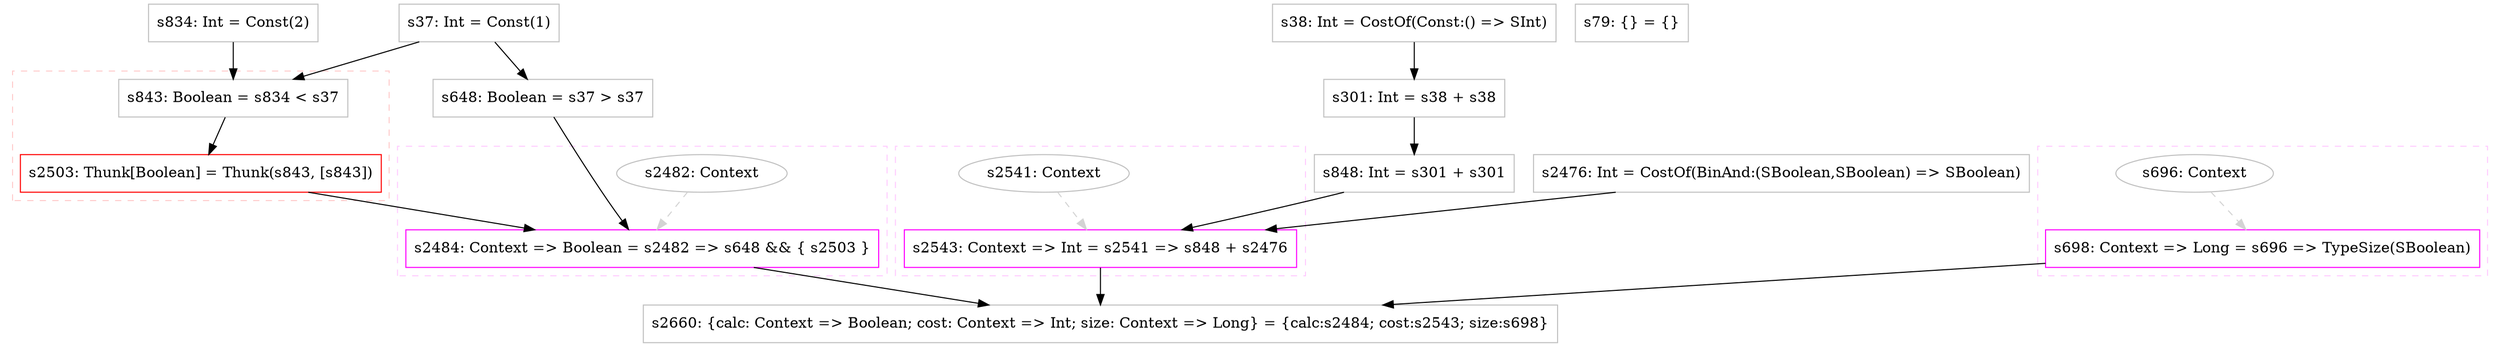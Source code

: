 digraph "and" {
concentrate=true
node [style=filled, fillcolor=orangered]

"s37" [
label="s37: Int = Const(1)"
shape=box, color=gray, tooltip="s37:Int", style=filled, fillcolor=white
]
"s648" [
label="s648: Boolean = s37 > s37"
shape=box, color=gray, tooltip="s648:Boolean", style=filled, fillcolor=white
]
"s834" [
label="s834: Int = Const(2)"
shape=box, color=gray, tooltip="s834:Int", style=filled, fillcolor=white
]
subgraph cluster_s2503 {
style=dashed; color="#FFCCCC"
"s2503" [
label="s2503: Thunk[Boolean] = Thunk(s843, [s843])"
shape=box, color=red, tooltip="s2503:Thunk[Boolean]", style=filled, fillcolor=white
]
"s843" [
label="s843: Boolean = s834 < s37"
shape=box, color=gray, tooltip="s843:Boolean", style=filled, fillcolor=white
]
{rank=sink; s2503}
}
subgraph cluster_s2484 {
style=dashed; color="#FFCCFF"
"s2482" [
label="s2482: Context"
shape=oval, color=gray, tooltip="s2482:Context", style=filled, fillcolor=white
]
"s2484" [
label="s2484: Context => Boolean = s2482 => s648 && { s2503 }"
shape=box, color=magenta, tooltip="s2484:Context => Boolean", style=filled, fillcolor=white
]
{rank=source; s2482}
{rank=sink; s2484}
}
"s38" [
label="s38: Int = CostOf(Const:() => SInt)"
shape=box, color=gray, tooltip="s38:Int", style=filled, fillcolor=white
]
"s301" [
label="s301: Int = s38 + s38"
shape=box, color=gray, tooltip="s301:Int", style=filled, fillcolor=white
]
"s848" [
label="s848: Int = s301 + s301"
shape=box, color=gray, tooltip="s848:Int", style=filled, fillcolor=white
]
"s2476" [
label="s2476: Int = CostOf(BinAnd:(SBoolean,SBoolean) => SBoolean)"
shape=box, color=gray, tooltip="s2476:Int", style=filled, fillcolor=white
]
subgraph cluster_s2543 {
style=dashed; color="#FFCCFF"
"s2541" [
label="s2541: Context"
shape=oval, color=gray, tooltip="s2541:Context", style=filled, fillcolor=white
]
"s2543" [
label="s2543: Context => Int = s2541 => s848 + s2476"
shape=box, color=magenta, tooltip="s2543:Context => Int", style=filled, fillcolor=white
]
{rank=source; s2541}
{rank=sink; s2543}
}
subgraph cluster_s698 {
style=dashed; color="#FFCCFF"
"s696" [
label="s696: Context"
shape=oval, color=gray, tooltip="s696:Context", style=filled, fillcolor=white
]
"s698" [
label="s698: Context => Long = s696 => TypeSize(SBoolean)"
shape=box, color=magenta, tooltip="s698:Context => Long", style=filled, fillcolor=white
]
{rank=source; s696}
{rank=sink; s698}
}
"s2660" [
label="s2660: {calc: Context => Boolean; cost: Context => Int; size: Context => Long} = {calc:s2484; cost:s2543; size:s698}"
shape=box, color=gray, tooltip="s2660:{calc: Context => Boolean; cost: Context => Int; size: Context => Long}", style=filled, fillcolor=white
]
"s79" [
label="s79: {} = {}"
shape=box, color=gray, tooltip="s79:{}", style=filled, fillcolor=white
]
"s696" -> "s698" [style=dashed, color=lightgray, weight=0]
"s38" -> "s301" [style=solid]
"s38" -> "s301" [style=solid]
"s2484" -> "s2660" [style=solid]
"s2543" -> "s2660" [style=solid]
"s698" -> "s2660" [style=solid]
"s834" -> "s843" [style=solid]
"s37" -> "s843" [style=solid]
"s301" -> "s848" [style=solid]
"s301" -> "s848" [style=solid]
"s843" -> "s2503" [style=solid]
"s37" -> "s648" [style=solid]
"s37" -> "s648" [style=solid]
"s2541" -> "s2543" [style=dashed, color=lightgray, weight=0]
"s848" -> "s2543" [style=solid]
"s2476" -> "s2543" [style=solid]
"s2482" -> "s2484" [style=dashed, color=lightgray, weight=0]
"s648" -> "s2484" [style=solid]
"s2503" -> "s2484" [style=solid]
}
